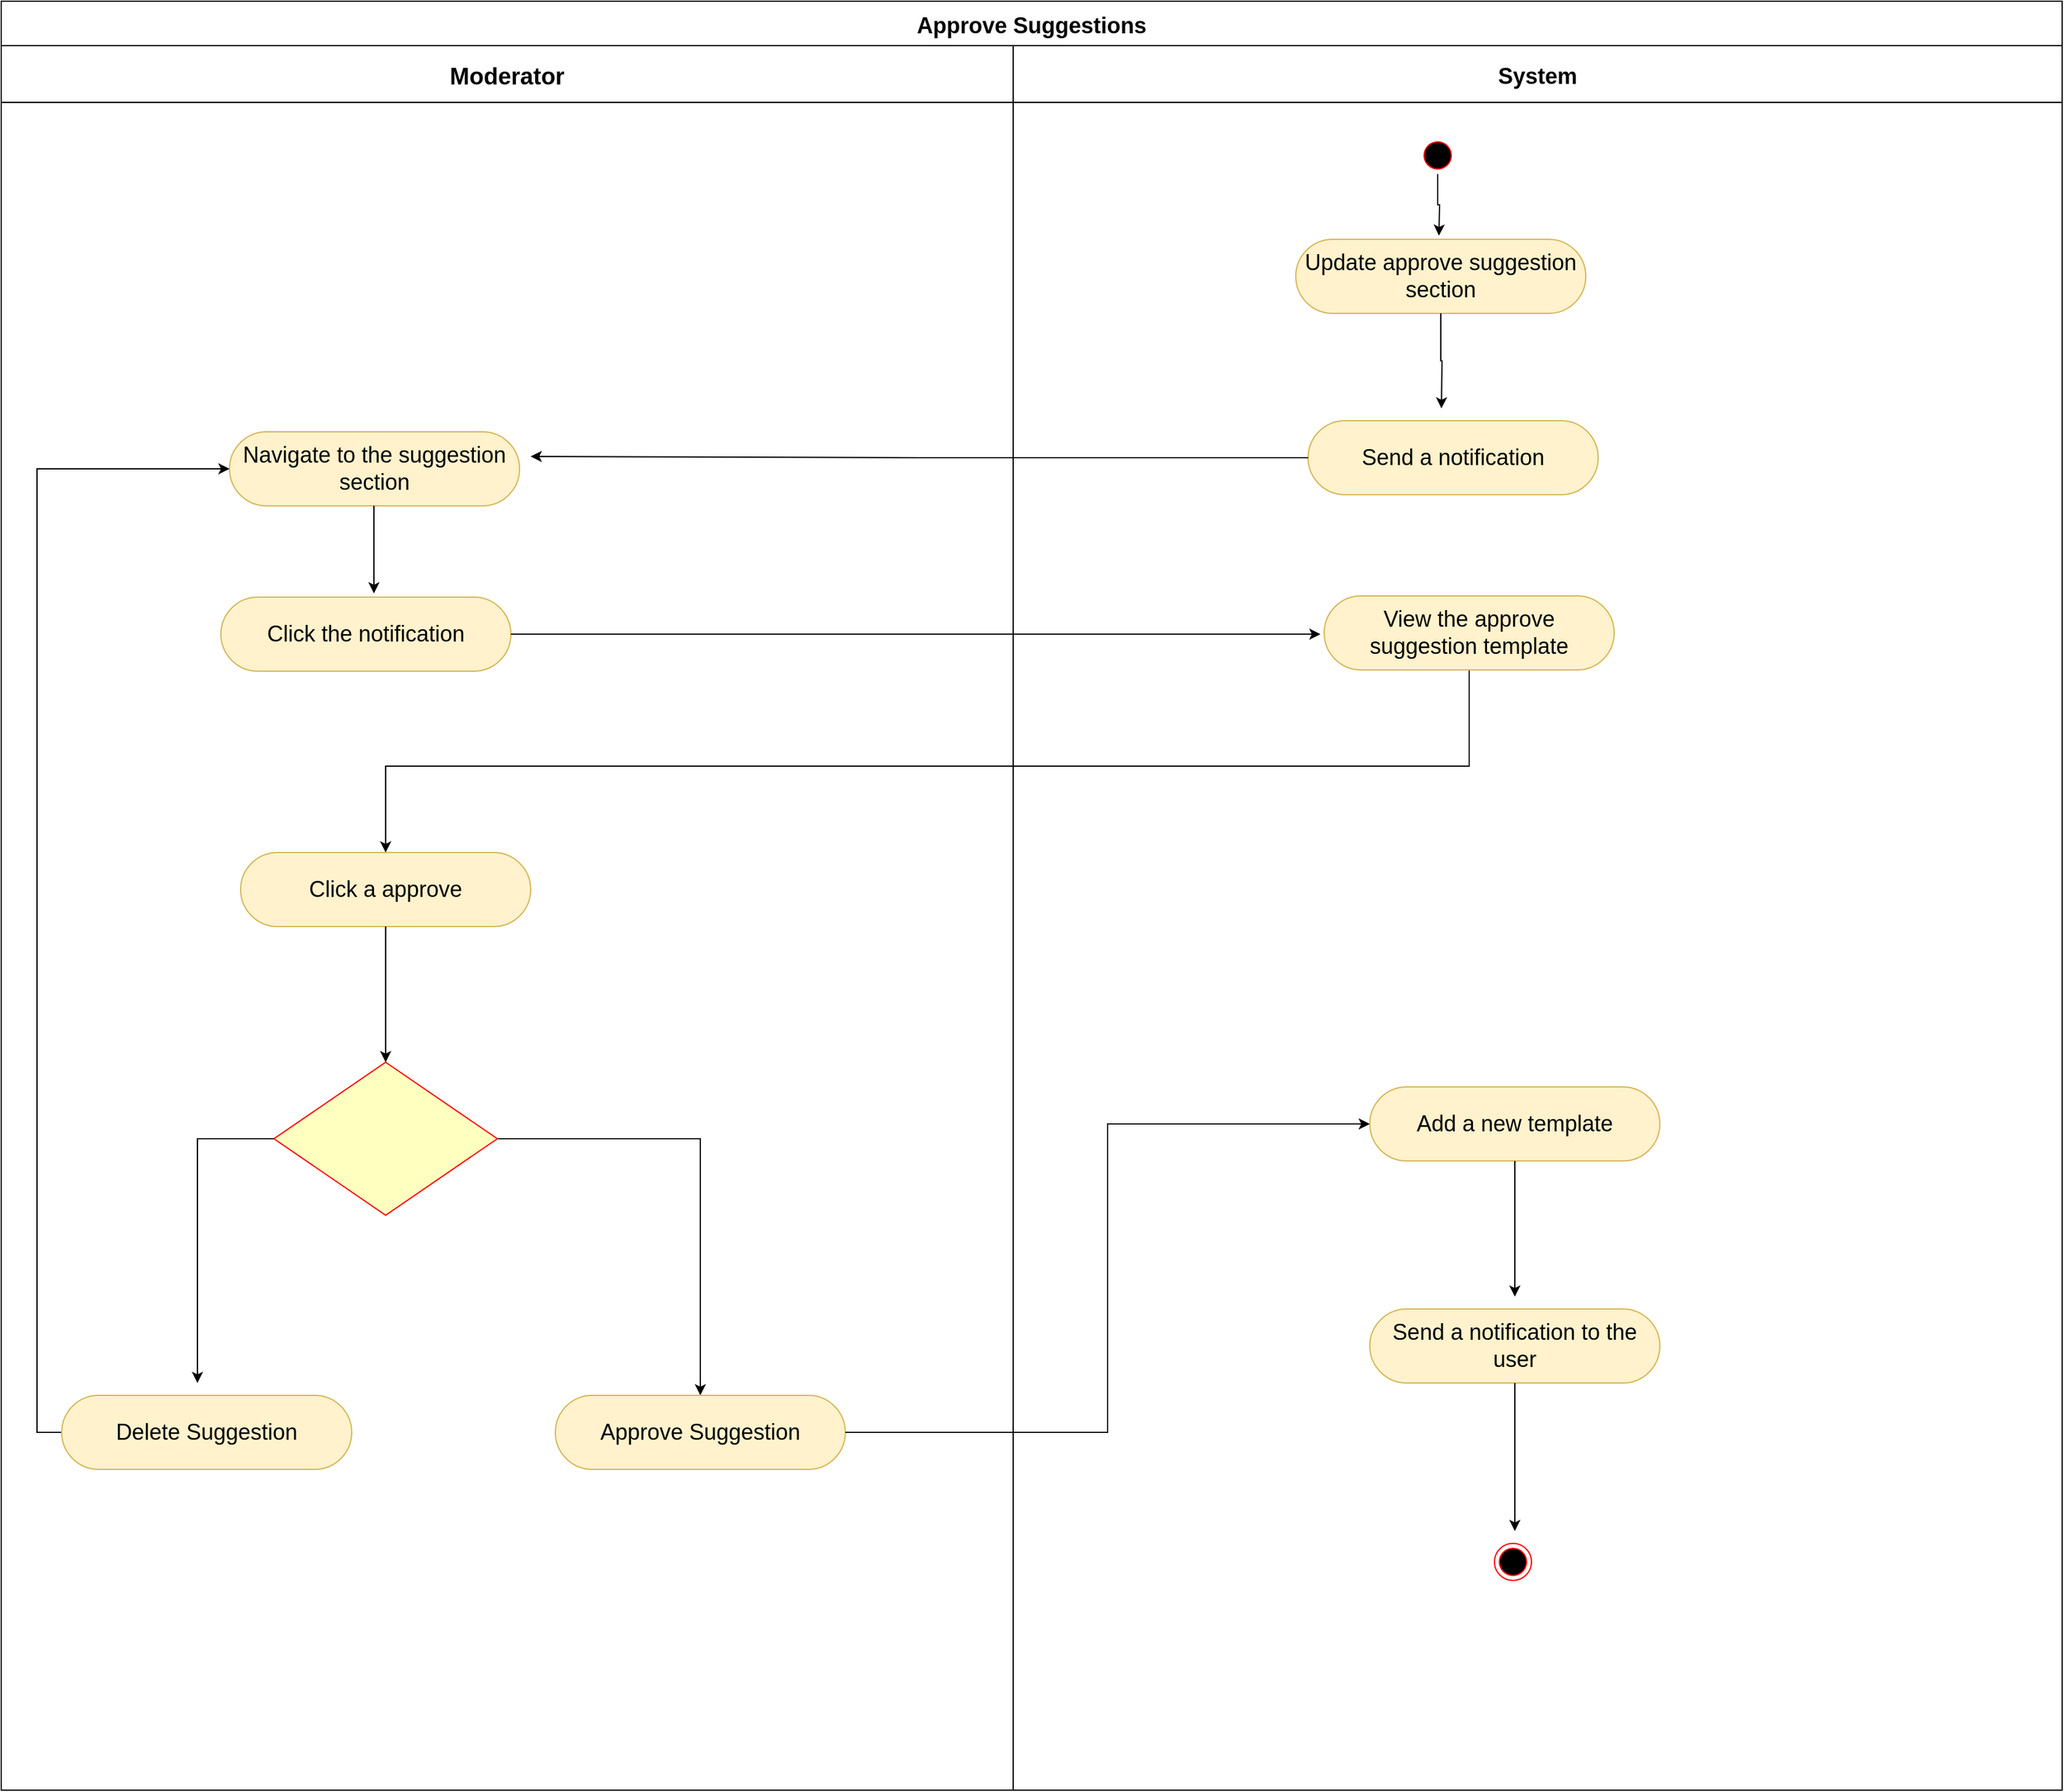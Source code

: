<mxfile version="20.5.1" type="device"><diagram id="hnXnNaSa-Ww3FRCZe2Ox" name="Page-1"><mxGraphModel dx="2520" dy="984" grid="1" gridSize="10" guides="1" tooltips="1" connect="1" arrows="1" fold="1" page="1" pageScale="1" pageWidth="827" pageHeight="1169" math="0" shadow="0"><root><mxCell id="0"/><mxCell id="1" parent="0"/><mxCell id="PxpCmje-APwkiCsBbYiD-1" value="Approve Suggestions" style="swimlane;childLayout=stackLayout;resizeParent=1;resizeParentMax=0;startSize=36;fontSize=18;swimlaneFillColor=none;fillColor=default;" vertex="1" parent="1"><mxGeometry x="621" y="670" width="1670" height="1450" as="geometry"/></mxCell><mxCell id="PxpCmje-APwkiCsBbYiD-32" style="edgeStyle=orthogonalEdgeStyle;rounded=0;orthogonalLoop=1;jettySize=auto;html=1;entryX=0.5;entryY=0;entryDx=0;entryDy=0;" edge="1" parent="PxpCmje-APwkiCsBbYiD-1" source="PxpCmje-APwkiCsBbYiD-21" target="PxpCmje-APwkiCsBbYiD-10"><mxGeometry relative="1" as="geometry"><Array as="points"><mxPoint x="1190" y="620"/><mxPoint x="312" y="620"/></Array></mxGeometry></mxCell><mxCell id="PxpCmje-APwkiCsBbYiD-2" value="Moderator" style="swimlane;startSize=46;fontSize=19;" vertex="1" parent="PxpCmje-APwkiCsBbYiD-1"><mxGeometry y="36" width="820" height="1414" as="geometry"><mxRectangle y="36" width="50" height="1234" as="alternateBounds"/></mxGeometry></mxCell><mxCell id="PxpCmje-APwkiCsBbYiD-4" value="&lt;span id=&quot;docs-internal-guid-8911267b-7fff-a18d-b840-a1d3abe466f2&quot;&gt;&lt;span style=&quot;background-color: transparent; font-variant-numeric: normal; font-variant-east-asian: normal; vertical-align: baseline;&quot;&gt;&lt;font style=&quot;font-size: 18px;&quot;&gt;Navigate to the suggestion section&lt;/font&gt;&lt;/span&gt;&lt;/span&gt;" style="rounded=1;whiteSpace=wrap;html=1;fontSize=18;arcSize=50;fillColor=#fff2cc;strokeColor=#d6b656;" vertex="1" parent="PxpCmje-APwkiCsBbYiD-2"><mxGeometry x="185" y="313" width="235" height="60" as="geometry"/></mxCell><mxCell id="PxpCmje-APwkiCsBbYiD-8" value="&lt;span id=&quot;docs-internal-guid-8911267b-7fff-a18d-b840-a1d3abe466f2&quot;&gt;&lt;span style=&quot;background-color: transparent; font-variant-numeric: normal; font-variant-east-asian: normal; vertical-align: baseline;&quot;&gt;&lt;font style=&quot;font-size: 18px;&quot;&gt;Click the notification&lt;br&gt;&lt;/font&gt;&lt;/span&gt;&lt;/span&gt;" style="rounded=1;whiteSpace=wrap;html=1;fontSize=18;arcSize=50;fillColor=#fff2cc;strokeColor=#d6b656;" vertex="1" parent="PxpCmje-APwkiCsBbYiD-2"><mxGeometry x="178" y="447" width="235" height="60" as="geometry"/></mxCell><mxCell id="PxpCmje-APwkiCsBbYiD-10" value="&lt;span id=&quot;docs-internal-guid-8911267b-7fff-a18d-b840-a1d3abe466f2&quot;&gt;&lt;span style=&quot;background-color: transparent; font-variant-numeric: normal; font-variant-east-asian: normal; vertical-align: baseline;&quot;&gt;&lt;font style=&quot;font-size: 18px;&quot;&gt;Click a approve&lt;/font&gt;&lt;/span&gt;&lt;/span&gt;" style="rounded=1;whiteSpace=wrap;html=1;fontSize=18;arcSize=50;fillColor=#fff2cc;strokeColor=#d6b656;" vertex="1" parent="PxpCmje-APwkiCsBbYiD-2"><mxGeometry x="194" y="654" width="235" height="60" as="geometry"/></mxCell><mxCell id="PxpCmje-APwkiCsBbYiD-48" style="edgeStyle=orthogonalEdgeStyle;rounded=0;orthogonalLoop=1;jettySize=auto;html=1;exitX=0;exitY=0.5;exitDx=0;exitDy=0;entryX=0;entryY=0.5;entryDx=0;entryDy=0;" edge="1" parent="PxpCmje-APwkiCsBbYiD-2" source="PxpCmje-APwkiCsBbYiD-22" target="PxpCmje-APwkiCsBbYiD-4"><mxGeometry relative="1" as="geometry"/></mxCell><mxCell id="PxpCmje-APwkiCsBbYiD-22" value="Delete Suggestion" style="rounded=1;whiteSpace=wrap;html=1;fontSize=18;arcSize=50;fillColor=#fff2cc;strokeColor=#d6b656;" vertex="1" parent="PxpCmje-APwkiCsBbYiD-2"><mxGeometry x="49" y="1094" width="235" height="60" as="geometry"/></mxCell><mxCell id="PxpCmje-APwkiCsBbYiD-30" style="edgeStyle=orthogonalEdgeStyle;rounded=0;orthogonalLoop=1;jettySize=auto;html=1;" edge="1" parent="PxpCmje-APwkiCsBbYiD-2" source="PxpCmje-APwkiCsBbYiD-4"><mxGeometry relative="1" as="geometry"><mxPoint x="302" y="444" as="targetPoint"/></mxGeometry></mxCell><mxCell id="PxpCmje-APwkiCsBbYiD-42" style="edgeStyle=orthogonalEdgeStyle;rounded=0;orthogonalLoop=1;jettySize=auto;html=1;entryX=0.5;entryY=0;entryDx=0;entryDy=0;" edge="1" parent="PxpCmje-APwkiCsBbYiD-2" source="PxpCmje-APwkiCsBbYiD-37" target="PxpCmje-APwkiCsBbYiD-19"><mxGeometry relative="1" as="geometry"/></mxCell><mxCell id="PxpCmje-APwkiCsBbYiD-37" value="" style="rhombus;whiteSpace=wrap;html=1;fillColor=#ffffc0;strokeColor=#ff0000;fontSize=18;" vertex="1" parent="PxpCmje-APwkiCsBbYiD-2"><mxGeometry x="221" y="824" width="181" height="124" as="geometry"/></mxCell><mxCell id="PxpCmje-APwkiCsBbYiD-19" value="&lt;span id=&quot;docs-internal-guid-8911267b-7fff-a18d-b840-a1d3abe466f2&quot;&gt;&lt;span style=&quot;background-color: transparent; font-variant-numeric: normal; font-variant-east-asian: normal; vertical-align: baseline;&quot;&gt;&lt;font style=&quot;font-size: 18px;&quot;&gt;Approve Suggestion&lt;/font&gt;&lt;/span&gt;&lt;/span&gt;" style="rounded=1;whiteSpace=wrap;html=1;fontSize=18;arcSize=50;fillColor=#fff2cc;strokeColor=#d6b656;" vertex="1" parent="PxpCmje-APwkiCsBbYiD-2"><mxGeometry x="449" y="1094" width="235" height="60" as="geometry"/></mxCell><mxCell id="PxpCmje-APwkiCsBbYiD-18" value="System" style="swimlane;startSize=46;fontSize=18;gradientColor=none;strokeColor=#000000;" vertex="1" parent="PxpCmje-APwkiCsBbYiD-1"><mxGeometry x="820" y="36" width="850" height="1414" as="geometry"/></mxCell><mxCell id="PxpCmje-APwkiCsBbYiD-26" value="&lt;span id=&quot;docs-internal-guid-8911267b-7fff-a18d-b840-a1d3abe466f2&quot;&gt;&lt;span style=&quot;background-color: transparent; font-variant-numeric: normal; font-variant-east-asian: normal; vertical-align: baseline;&quot;&gt;&lt;font style=&quot;font-size: 18px;&quot;&gt;Update approve suggestion section&lt;/font&gt;&lt;/span&gt;&lt;/span&gt;" style="rounded=1;whiteSpace=wrap;html=1;fontSize=18;arcSize=50;fillColor=#fff2cc;strokeColor=#d6b656;" vertex="1" parent="PxpCmje-APwkiCsBbYiD-18"><mxGeometry x="229" y="157" width="235" height="60" as="geometry"/></mxCell><mxCell id="PxpCmje-APwkiCsBbYiD-6" value="" style="ellipse;html=1;shape=startState;fillColor=#000000;strokeColor=#ff0000;" vertex="1" parent="PxpCmje-APwkiCsBbYiD-18"><mxGeometry x="329" y="74" width="30" height="30" as="geometry"/></mxCell><mxCell id="PxpCmje-APwkiCsBbYiD-25" value="&lt;span id=&quot;docs-internal-guid-8911267b-7fff-a18d-b840-a1d3abe466f2&quot;&gt;&lt;span style=&quot;background-color: transparent; font-variant-numeric: normal; font-variant-east-asian: normal; vertical-align: baseline;&quot;&gt;&lt;font style=&quot;font-size: 18px;&quot;&gt;Send a notification&lt;/font&gt;&lt;/span&gt;&lt;/span&gt;" style="rounded=1;whiteSpace=wrap;html=1;fontSize=18;arcSize=50;fillColor=#fff2cc;strokeColor=#d6b656;" vertex="1" parent="PxpCmje-APwkiCsBbYiD-18"><mxGeometry x="239" y="304" width="235" height="60" as="geometry"/></mxCell><mxCell id="PxpCmje-APwkiCsBbYiD-24" value="&lt;span id=&quot;docs-internal-guid-8911267b-7fff-a18d-b840-a1d3abe466f2&quot;&gt;&lt;span style=&quot;background-color: transparent; font-variant-numeric: normal; font-variant-east-asian: normal; vertical-align: baseline;&quot;&gt;&lt;font style=&quot;font-size: 18px;&quot;&gt;Add a new template&lt;/font&gt;&lt;/span&gt;&lt;/span&gt;" style="rounded=1;whiteSpace=wrap;html=1;fontSize=18;arcSize=50;fillColor=#fff2cc;strokeColor=#d6b656;" vertex="1" parent="PxpCmje-APwkiCsBbYiD-18"><mxGeometry x="289" y="844" width="235" height="60" as="geometry"/></mxCell><mxCell id="PxpCmje-APwkiCsBbYiD-23" value="&lt;span id=&quot;docs-internal-guid-8911267b-7fff-a18d-b840-a1d3abe466f2&quot;&gt;&lt;span style=&quot;background-color: transparent; font-variant-numeric: normal; font-variant-east-asian: normal; vertical-align: baseline;&quot;&gt;&lt;font style=&quot;font-size: 18px;&quot;&gt;Send a notification to the user&lt;/font&gt;&lt;/span&gt;&lt;/span&gt;" style="rounded=1;whiteSpace=wrap;html=1;fontSize=18;arcSize=50;fillColor=#fff2cc;strokeColor=#d6b656;" vertex="1" parent="PxpCmje-APwkiCsBbYiD-18"><mxGeometry x="289" y="1024" width="235" height="60" as="geometry"/></mxCell><mxCell id="PxpCmje-APwkiCsBbYiD-21" value="&lt;span id=&quot;docs-internal-guid-8911267b-7fff-a18d-b840-a1d3abe466f2&quot;&gt;&lt;span style=&quot;background-color: transparent; font-variant-numeric: normal; font-variant-east-asian: normal; vertical-align: baseline;&quot;&gt;&lt;font style=&quot;font-size: 18px;&quot;&gt;View the approve &lt;br&gt;suggestion template&lt;/font&gt;&lt;/span&gt;&lt;/span&gt;" style="rounded=1;whiteSpace=wrap;html=1;fontSize=18;arcSize=50;fillColor=#fff2cc;strokeColor=#d6b656;" vertex="1" parent="PxpCmje-APwkiCsBbYiD-18"><mxGeometry x="252" y="446" width="235" height="60" as="geometry"/></mxCell><mxCell id="PxpCmje-APwkiCsBbYiD-16" value="" style="ellipse;html=1;shape=endState;fillColor=#000000;strokeColor=#ff0000;fontSize=18;direction=west;" vertex="1" parent="PxpCmje-APwkiCsBbYiD-18"><mxGeometry x="390" y="1214" width="30" height="30" as="geometry"/></mxCell><mxCell id="PxpCmje-APwkiCsBbYiD-43" style="edgeStyle=orthogonalEdgeStyle;rounded=0;orthogonalLoop=1;jettySize=auto;html=1;entryX=0;entryY=0.5;entryDx=0;entryDy=0;" edge="1" parent="PxpCmje-APwkiCsBbYiD-1" source="PxpCmje-APwkiCsBbYiD-19" target="PxpCmje-APwkiCsBbYiD-24"><mxGeometry relative="1" as="geometry"><mxPoint x="989" y="910" as="targetPoint"/></mxGeometry></mxCell><mxCell id="PxpCmje-APwkiCsBbYiD-46" style="edgeStyle=orthogonalEdgeStyle;rounded=0;orthogonalLoop=1;jettySize=auto;html=1;" edge="1" parent="PxpCmje-APwkiCsBbYiD-1" source="PxpCmje-APwkiCsBbYiD-25"><mxGeometry relative="1" as="geometry"><mxPoint x="429" y="369" as="targetPoint"/></mxGeometry></mxCell><mxCell id="PxpCmje-APwkiCsBbYiD-27" style="edgeStyle=orthogonalEdgeStyle;rounded=0;orthogonalLoop=1;jettySize=auto;html=1;" edge="1" parent="1" source="PxpCmje-APwkiCsBbYiD-26"><mxGeometry relative="1" as="geometry"><mxPoint x="1788" y="1000" as="targetPoint"/></mxGeometry></mxCell><mxCell id="PxpCmje-APwkiCsBbYiD-33" style="edgeStyle=orthogonalEdgeStyle;rounded=0;orthogonalLoop=1;jettySize=auto;html=1;" edge="1" parent="1" source="PxpCmje-APwkiCsBbYiD-8"><mxGeometry relative="1" as="geometry"><mxPoint x="1690" y="1183" as="targetPoint"/></mxGeometry></mxCell><mxCell id="PxpCmje-APwkiCsBbYiD-35" style="edgeStyle=orthogonalEdgeStyle;rounded=0;orthogonalLoop=1;jettySize=auto;html=1;exitX=0.5;exitY=1;exitDx=0;exitDy=0;" edge="1" parent="1" source="PxpCmje-APwkiCsBbYiD-6"><mxGeometry relative="1" as="geometry"><mxPoint x="1786" y="860" as="targetPoint"/></mxGeometry></mxCell><mxCell id="PxpCmje-APwkiCsBbYiD-40" style="edgeStyle=orthogonalEdgeStyle;rounded=0;orthogonalLoop=1;jettySize=auto;html=1;" edge="1" parent="1" source="PxpCmje-APwkiCsBbYiD-10"><mxGeometry relative="1" as="geometry"><mxPoint x="932.5" y="1530" as="targetPoint"/></mxGeometry></mxCell><mxCell id="PxpCmje-APwkiCsBbYiD-41" style="edgeStyle=orthogonalEdgeStyle;rounded=0;orthogonalLoop=1;jettySize=auto;html=1;" edge="1" parent="1" source="PxpCmje-APwkiCsBbYiD-37"><mxGeometry relative="1" as="geometry"><mxPoint x="780" y="1790" as="targetPoint"/><Array as="points"><mxPoint x="780" y="1592"/><mxPoint x="780" y="1790"/></Array></mxGeometry></mxCell><mxCell id="PxpCmje-APwkiCsBbYiD-44" style="edgeStyle=orthogonalEdgeStyle;rounded=0;orthogonalLoop=1;jettySize=auto;html=1;" edge="1" parent="1" source="PxpCmje-APwkiCsBbYiD-24"><mxGeometry relative="1" as="geometry"><mxPoint x="1847.5" y="1720" as="targetPoint"/></mxGeometry></mxCell><mxCell id="PxpCmje-APwkiCsBbYiD-45" style="edgeStyle=orthogonalEdgeStyle;rounded=0;orthogonalLoop=1;jettySize=auto;html=1;" edge="1" parent="1" source="PxpCmje-APwkiCsBbYiD-23"><mxGeometry relative="1" as="geometry"><mxPoint x="1847.5" y="1910" as="targetPoint"/></mxGeometry></mxCell></root></mxGraphModel></diagram></mxfile>
